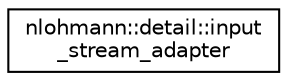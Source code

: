 digraph "Graphical Class Hierarchy"
{
 // LATEX_PDF_SIZE
  edge [fontname="Helvetica",fontsize="10",labelfontname="Helvetica",labelfontsize="10"];
  node [fontname="Helvetica",fontsize="10",shape=record];
  rankdir="LR";
  Node0 [label="nlohmann::detail::input\l_stream_adapter",height=0.2,width=0.4,color="black", fillcolor="white", style="filled",URL="$db/df0/classnlohmann_1_1detail_1_1input__stream__adapter.html",tooltip=" "];
}
